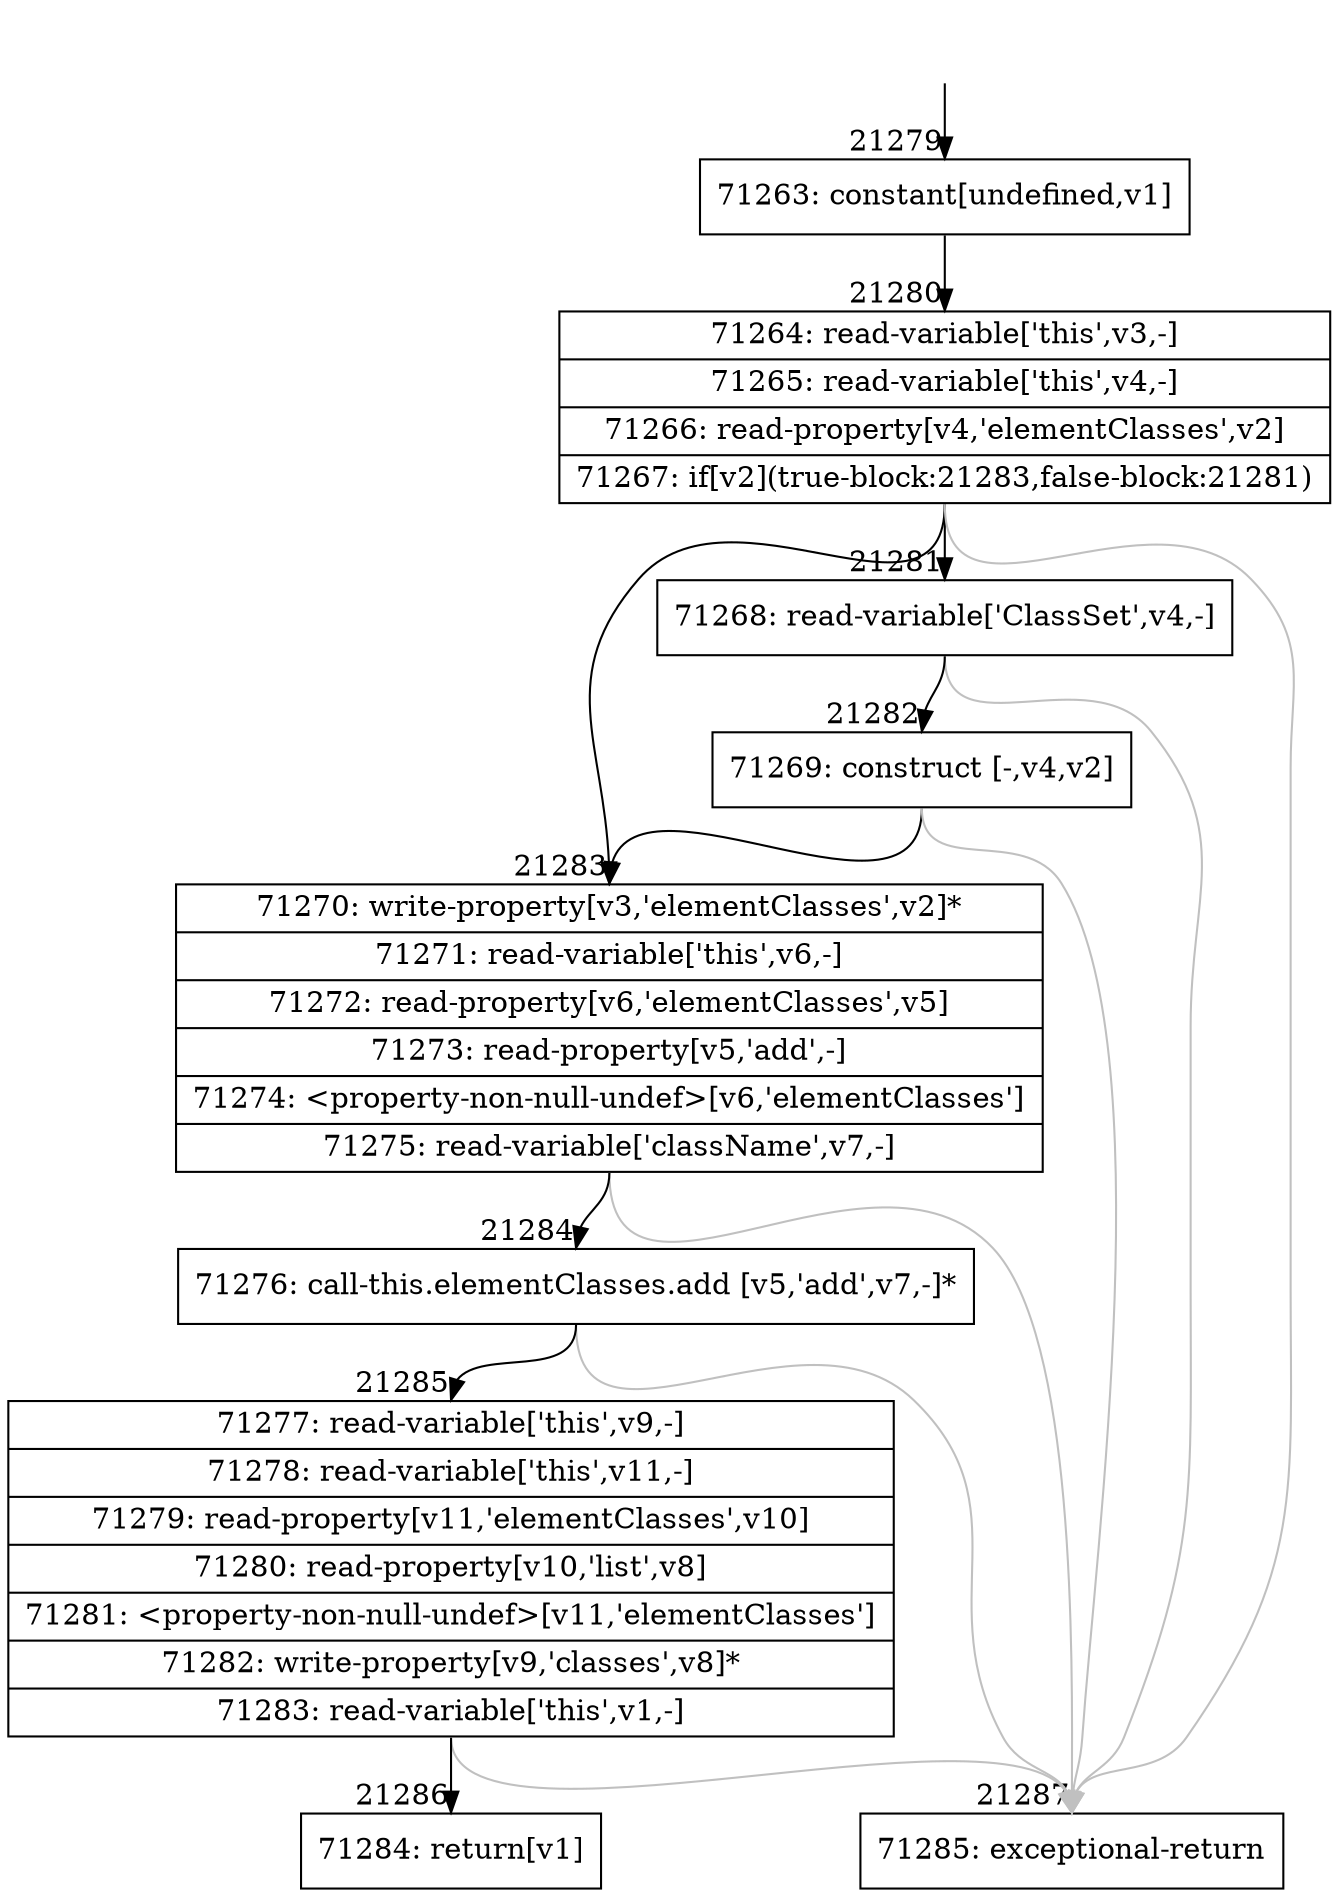 digraph {
rankdir="TD"
BB_entry1861[shape=none,label=""];
BB_entry1861 -> BB21279 [tailport=s, headport=n, headlabel="    21279"]
BB21279 [shape=record label="{71263: constant[undefined,v1]}" ] 
BB21279 -> BB21280 [tailport=s, headport=n, headlabel="      21280"]
BB21280 [shape=record label="{71264: read-variable['this',v3,-]|71265: read-variable['this',v4,-]|71266: read-property[v4,'elementClasses',v2]|71267: if[v2](true-block:21283,false-block:21281)}" ] 
BB21280 -> BB21283 [tailport=s, headport=n, headlabel="      21283"]
BB21280 -> BB21281 [tailport=s, headport=n, headlabel="      21281"]
BB21280 -> BB21287 [tailport=s, headport=n, color=gray, headlabel="      21287"]
BB21281 [shape=record label="{71268: read-variable['ClassSet',v4,-]}" ] 
BB21281 -> BB21282 [tailport=s, headport=n, headlabel="      21282"]
BB21281 -> BB21287 [tailport=s, headport=n, color=gray]
BB21282 [shape=record label="{71269: construct [-,v4,v2]}" ] 
BB21282 -> BB21283 [tailport=s, headport=n]
BB21282 -> BB21287 [tailport=s, headport=n, color=gray]
BB21283 [shape=record label="{71270: write-property[v3,'elementClasses',v2]*|71271: read-variable['this',v6,-]|71272: read-property[v6,'elementClasses',v5]|71273: read-property[v5,'add',-]|71274: \<property-non-null-undef\>[v6,'elementClasses']|71275: read-variable['className',v7,-]}" ] 
BB21283 -> BB21284 [tailport=s, headport=n, headlabel="      21284"]
BB21283 -> BB21287 [tailport=s, headport=n, color=gray]
BB21284 [shape=record label="{71276: call-this.elementClasses.add [v5,'add',v7,-]*}" ] 
BB21284 -> BB21285 [tailport=s, headport=n, headlabel="      21285"]
BB21284 -> BB21287 [tailport=s, headport=n, color=gray]
BB21285 [shape=record label="{71277: read-variable['this',v9,-]|71278: read-variable['this',v11,-]|71279: read-property[v11,'elementClasses',v10]|71280: read-property[v10,'list',v8]|71281: \<property-non-null-undef\>[v11,'elementClasses']|71282: write-property[v9,'classes',v8]*|71283: read-variable['this',v1,-]}" ] 
BB21285 -> BB21286 [tailport=s, headport=n, headlabel="      21286"]
BB21285 -> BB21287 [tailport=s, headport=n, color=gray]
BB21286 [shape=record label="{71284: return[v1]}" ] 
BB21287 [shape=record label="{71285: exceptional-return}" ] 
//#$~ 40037
}
